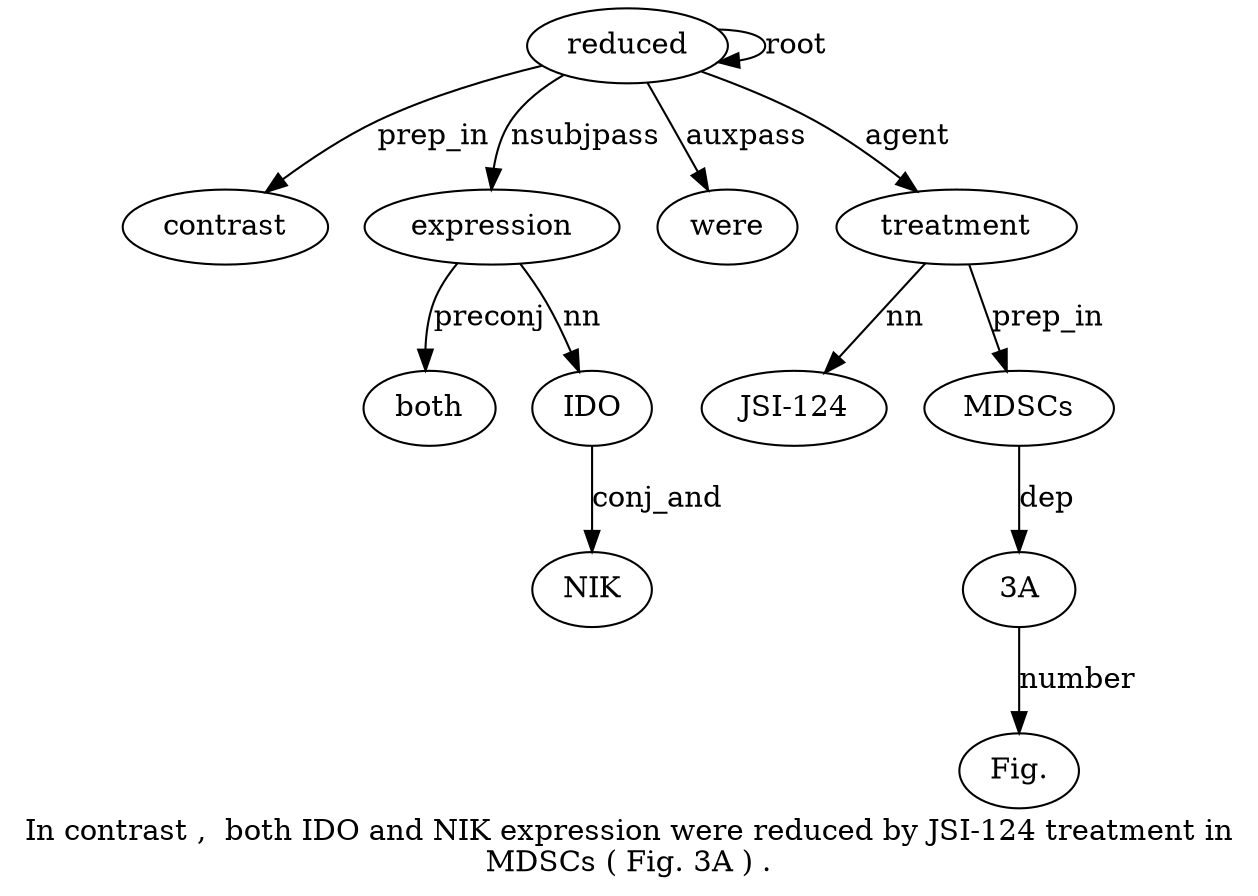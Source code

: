 digraph "In contrast ,  both IDO and NIK expression were reduced by JSI-124 treatment in MDSCs ( Fig. 3A ) ." {
label="In contrast ,  both IDO and NIK expression were reduced by JSI-124 treatment in
MDSCs ( Fig. 3A ) .";
reduced10 [style=filled, fillcolor=white, label=reduced];
contrast2 [style=filled, fillcolor=white, label=contrast];
reduced10 -> contrast2  [label=prep_in];
expression8 [style=filled, fillcolor=white, label=expression];
both4 [style=filled, fillcolor=white, label=both];
expression8 -> both4  [label=preconj];
IDO5 [style=filled, fillcolor=white, label=IDO];
expression8 -> IDO5  [label=nn];
NIK7 [style=filled, fillcolor=white, label=NIK];
IDO5 -> NIK7  [label=conj_and];
reduced10 -> expression8  [label=nsubjpass];
were9 [style=filled, fillcolor=white, label=were];
reduced10 -> were9  [label=auxpass];
reduced10 -> reduced10  [label=root];
treatment13 [style=filled, fillcolor=white, label=treatment];
"JSI-124" [style=filled, fillcolor=white, label="JSI-124"];
treatment13 -> "JSI-124"  [label=nn];
reduced10 -> treatment13  [label=agent];
MDSCs15 [style=filled, fillcolor=white, label=MDSCs];
treatment13 -> MDSCs15  [label=prep_in];
"3A18" [style=filled, fillcolor=white, label="3A"];
"Fig.17" [style=filled, fillcolor=white, label="Fig."];
"3A18" -> "Fig.17"  [label=number];
MDSCs15 -> "3A18"  [label=dep];
}
